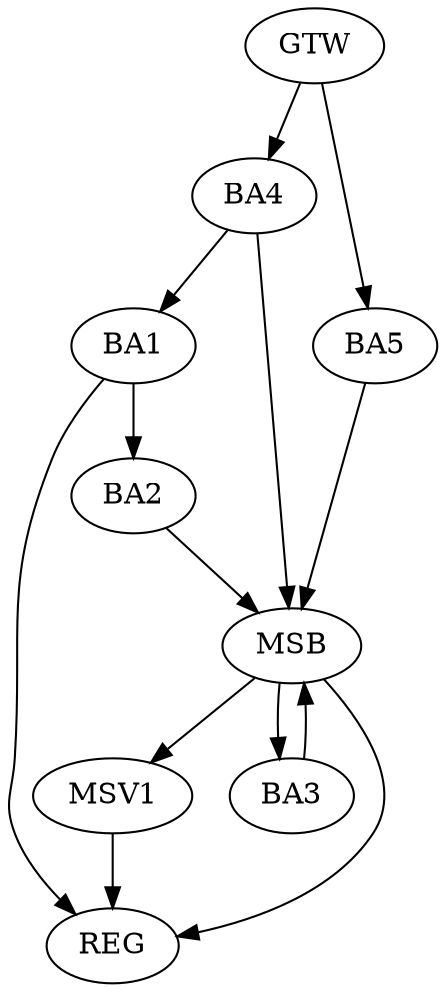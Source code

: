 strict digraph G {
  BA1 [ label="BA1" ];
  BA2 [ label="BA2" ];
  BA3 [ label="BA3" ];
  BA4 [ label="BA4" ];
  BA5 [ label="BA5" ];
  GTW [ label="GTW" ];
  REG [ label="REG" ];
  MSB [ label="MSB" ];
  MSV1 [ label="MSV1" ];
  BA1 -> BA2;
  GTW -> BA4;
  GTW -> BA5;
  BA1 -> REG;
  BA2 -> MSB;
  MSB -> REG;
  BA3 -> MSB;
  BA4 -> MSB;
  MSB -> BA3;
  BA5 -> MSB;
  BA4 -> BA1;
  MSB -> MSV1;
  MSV1 -> REG;
}
